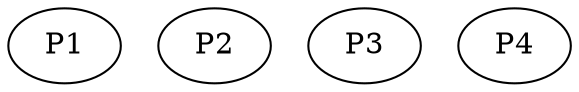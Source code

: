 /* Created by mdot for Matlab */
digraph m2html {

  P1 [URL="P1.html"];
  P2 [URL="P2.html"];
  P3 [URL="P3.html"];
  P4 [URL="P4.html"];
}